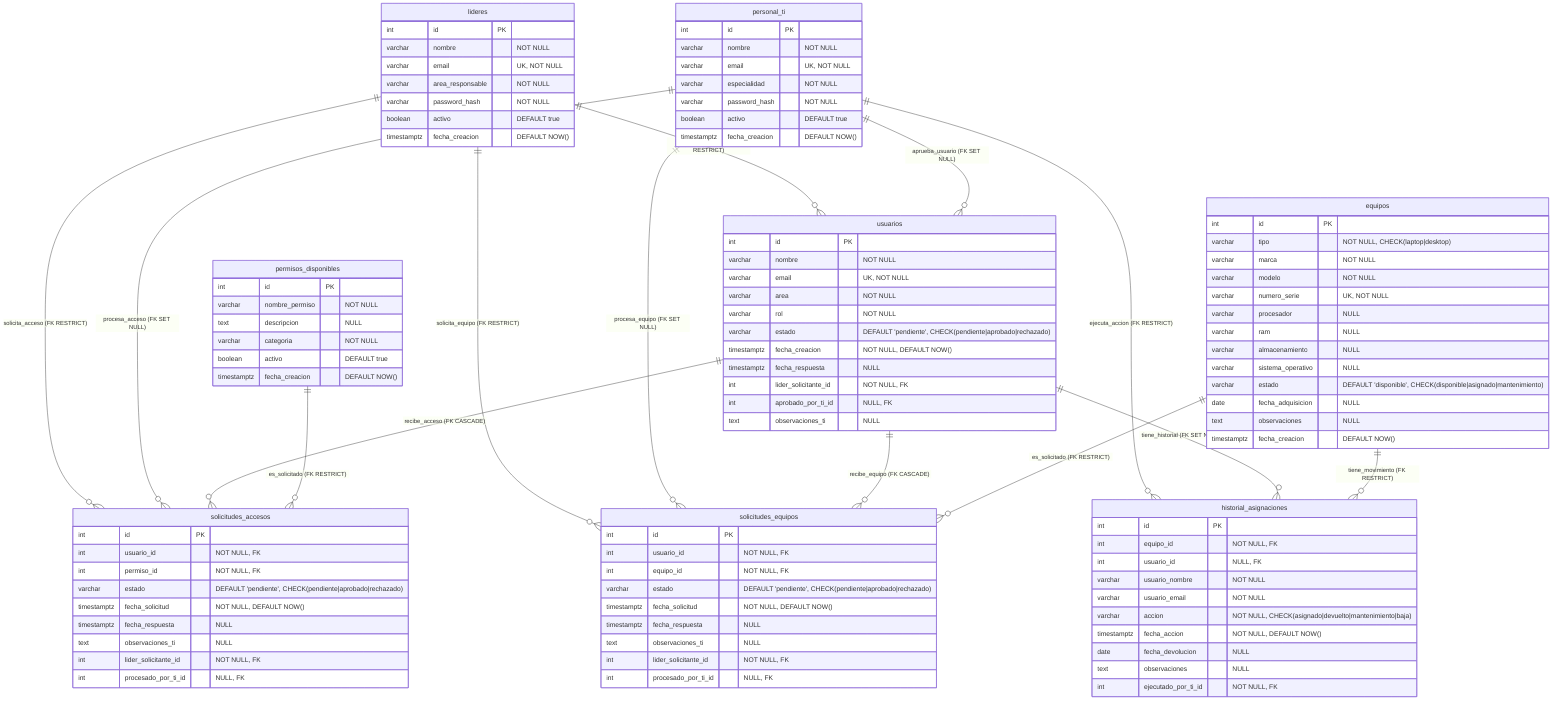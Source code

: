 erDiagram
    %% =============================================
    %% VERSIÓN FINAL SIMPLIFICADA - SCHEMA CORRECTO
    %% Líderes y TI precargados con login
    %% =============================================
    
    lideres {
        int id PK
        varchar nombre "NOT NULL"
        varchar email "UK, NOT NULL"
        varchar area_responsable "NOT NULL"
        varchar password_hash "NOT NULL"
        boolean activo "DEFAULT true"
        timestamptz fecha_creacion "DEFAULT NOW()"
    }
    
    personal_ti {
        int id PK
        varchar nombre "NOT NULL"
        varchar email "UK, NOT NULL"
        varchar especialidad "NOT NULL"
        varchar password_hash "NOT NULL"
        boolean activo "DEFAULT true"
        timestamptz fecha_creacion "DEFAULT NOW()"
    }
    
    usuarios {
        int id PK
        varchar nombre "NOT NULL"
        varchar email "UK, NOT NULL"
        varchar area "NOT NULL"
        varchar rol "NOT NULL"
        varchar estado "DEFAULT 'pendiente', CHECK(pendiente|aprobado|rechazado)"
        timestamptz fecha_creacion "NOT NULL, DEFAULT NOW()"
        timestamptz fecha_respuesta "NULL"
        int lider_solicitante_id "NOT NULL, FK"
        int aprobado_por_ti_id "NULL, FK"
        text observaciones_ti "NULL"
    }
    
    permisos_disponibles {
        int id PK
        varchar nombre_permiso "NOT NULL"
        text descripcion "NULL"
        varchar categoria "NOT NULL"
        boolean activo "DEFAULT true"
        timestamptz fecha_creacion "DEFAULT NOW()"
    }
    
    solicitudes_accesos {
        int id PK
        int usuario_id "NOT NULL, FK"
        int permiso_id "NOT NULL, FK"
        varchar estado "DEFAULT 'pendiente', CHECK(pendiente|aprobado|rechazado)"
        timestamptz fecha_solicitud "NOT NULL, DEFAULT NOW()"
        timestamptz fecha_respuesta "NULL"
        text observaciones_ti "NULL"
        int lider_solicitante_id "NOT NULL, FK"
        int procesado_por_ti_id "NULL, FK"
    }
    
    equipos {
        int id PK
        varchar tipo "NOT NULL, CHECK(laptop|desktop)"
        varchar marca "NOT NULL"
        varchar modelo "NOT NULL"
        varchar numero_serie "UK, NOT NULL"
        varchar procesador "NULL"
        varchar ram "NULL"
        varchar almacenamiento "NULL"
        varchar sistema_operativo "NULL"
        varchar estado "DEFAULT 'disponible', CHECK(disponible|asignado|mantenimiento)"
        date fecha_adquisicion "NULL"
        text observaciones "NULL"
        timestamptz fecha_creacion "DEFAULT NOW()"
    }
    
    solicitudes_equipos {
        int id PK
        int usuario_id "NOT NULL, FK"
        int equipo_id "NOT NULL, FK"
        varchar estado "DEFAULT 'pendiente', CHECK(pendiente|aprobado|rechazado)"
        timestamptz fecha_solicitud "NOT NULL, DEFAULT NOW()"
        timestamptz fecha_respuesta "NULL"
        text observaciones_ti "NULL"
        int lider_solicitante_id "NOT NULL, FK"
        int procesado_por_ti_id "NULL, FK"
    }
    
    historial_asignaciones {
        int id PK
        int equipo_id "NOT NULL, FK"
        int usuario_id "NULL, FK"
        varchar usuario_nombre "NOT NULL"
        varchar usuario_email "NOT NULL"
        varchar accion "NOT NULL, CHECK(asignado|devuelto|mantenimiento|baja)"
        timestamptz fecha_accion "NOT NULL, DEFAULT NOW()"
        date fecha_devolucion "NULL"
        text observaciones "NULL"
        int ejecutado_por_ti_id "NOT NULL, FK"
    }
    
    %% =============================================
    %% RELACIONES CON RESTRICCIONES
    %% =============================================
    
    %% LÍDERES - Autenticación y Solicitudes
    lideres ||--o{ usuarios : "solicita_usuario (FK RESTRICT)"
    lideres ||--o{ solicitudes_accesos : "solicita_acceso (FK RESTRICT)"
    lideres ||--o{ solicitudes_equipos : "solicita_equipo (FK RESTRICT)"
    
    %% PERSONAL TI - Procesamiento y Ejecución
    personal_ti ||--o{ usuarios : "aprueba_usuario (FK SET NULL)"
    personal_ti ||--o{ solicitudes_accesos : "procesa_acceso (FK SET NULL)"
    personal_ti ||--o{ solicitudes_equipos : "procesa_equipo (FK SET NULL)"
    personal_ti ||--o{ historial_asignaciones : "ejecuta_accion (FK RESTRICT)"
    
    %% USUARIOS - Receptores de Servicios
    usuarios ||--o{ solicitudes_accesos : "recibe_acceso (FK CASCADE)"
    usuarios ||--o{ solicitudes_equipos : "recibe_equipo (FK CASCADE)"
    usuarios ||--o{ historial_asignaciones : "tiene_historial (FK SET NULL)"
    
    %% CATÁLOGOS - Permisos y Equipos
    permisos_disponibles ||--o{ solicitudes_accesos : "es_solicitado (FK RESTRICT)"
    equipos ||--o{ solicitudes_equipos : "es_solicitado (FK RESTRICT)"
    equipos ||--o{ historial_asignaciones : "tiene_movimiento (FK RESTRICT)"
    
    %% =============================================
    %% CONSTRAITS ÚNICOS E ÍNDICES
    %% =============================================
    %% UNIQUE: lideres.email, personal_ti.email, usuarios.email
    %% UNIQUE: equipos.numero_serie
    %% UNIQUE: (usuario_id, permiso_id) en solicitudes_accesos
    %% UNIQUE: (usuario_id, equipo_id) en solicitudes_equipos
    %% INDEX: Fechas, estados, FKs para performance